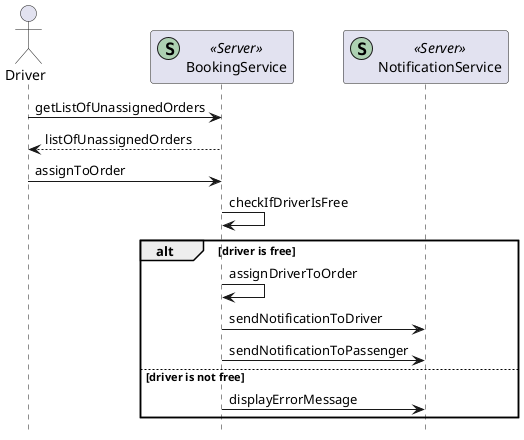 @startuml

hide footbox

actor Driver
participant "BookingService" as BookingService  << (S,#ADD1B2) Server >>
participant "NotificationService" as NotificationService  << (S,#ADD1B2) Server >>

Driver -> BookingService : getListOfUnassignedOrders

return listOfUnassignedOrders

Driver -> BookingService : assignToOrder

BookingService -> BookingService : checkIfDriverIsFree

alt driver is free

    BookingService -> BookingService : assignDriverToOrder

    BookingService -> NotificationService : sendNotificationToDriver

    BookingService -> NotificationService : sendNotificationToPassenger

else driver is not free

    BookingService -> NotificationService : displayErrorMessage

end

@enduml